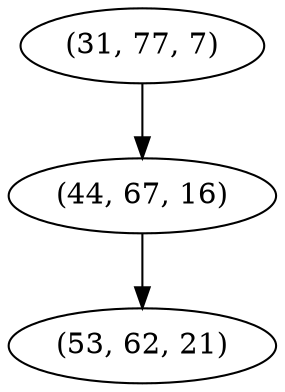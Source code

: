 digraph tree {
    "(31, 77, 7)";
    "(44, 67, 16)";
    "(53, 62, 21)";
    "(31, 77, 7)" -> "(44, 67, 16)";
    "(44, 67, 16)" -> "(53, 62, 21)";
}
